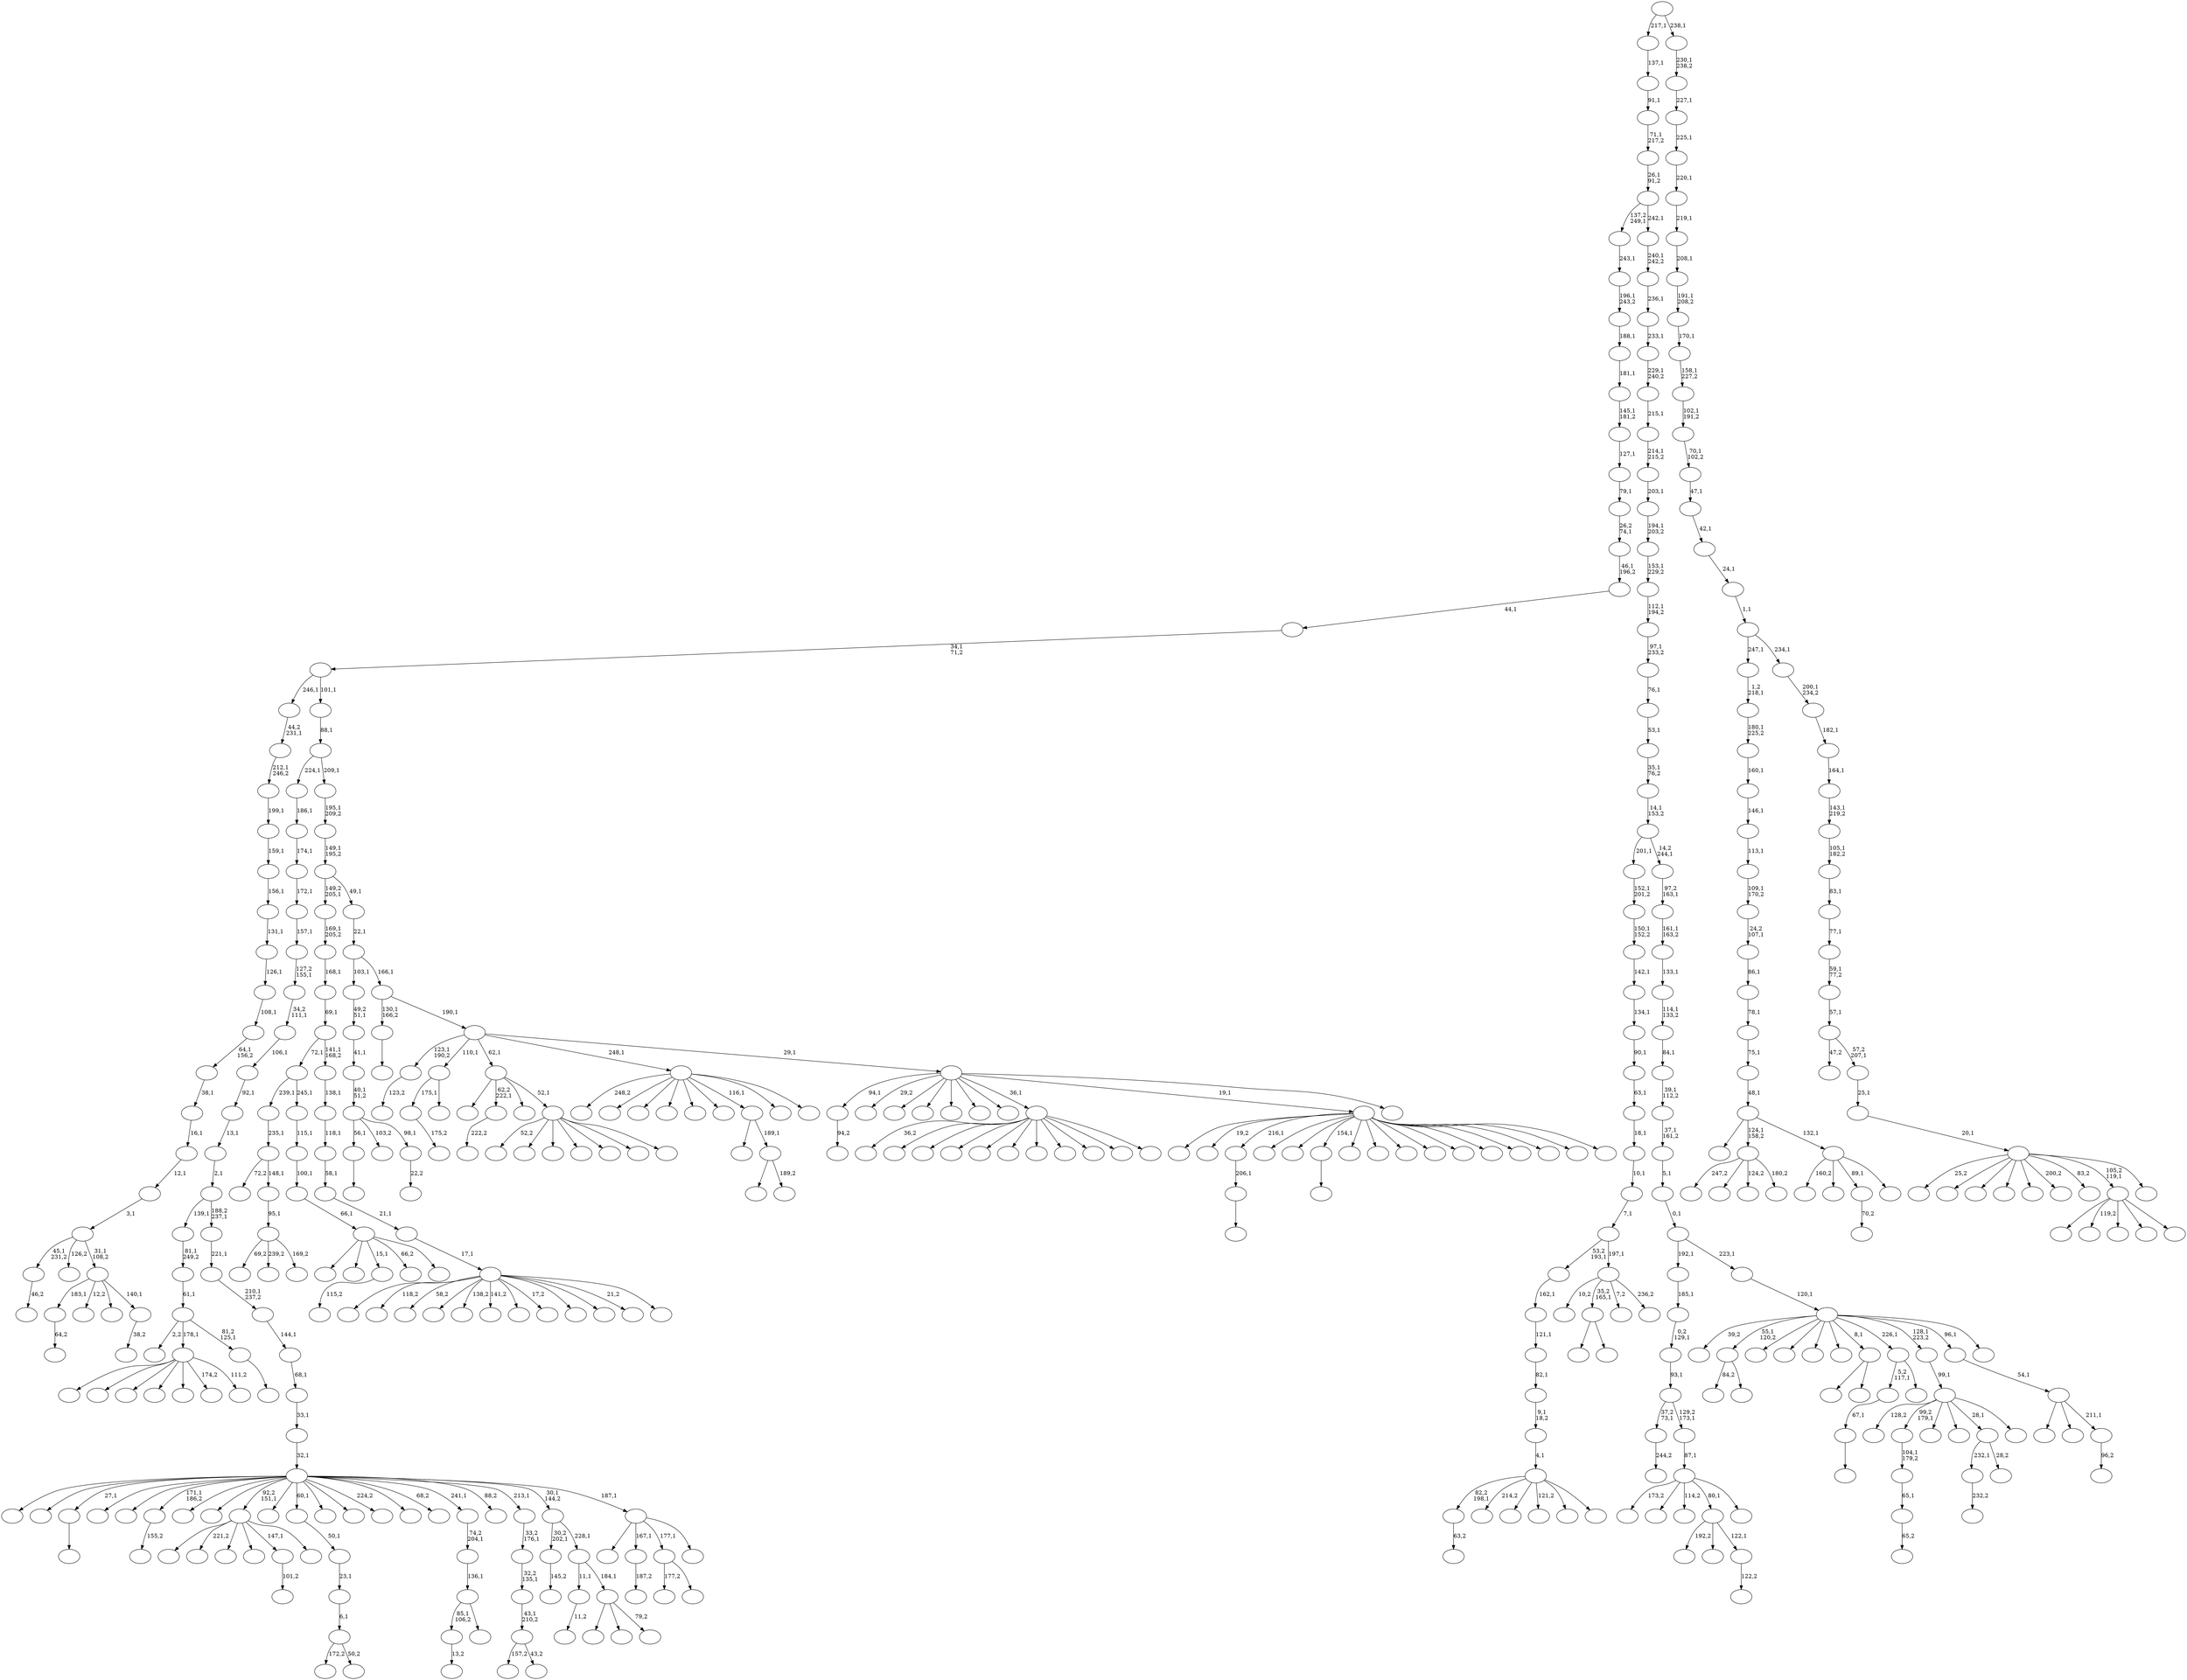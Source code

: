 digraph T {
	450 [label=""]
	449 [label=""]
	448 [label=""]
	447 [label=""]
	446 [label=""]
	445 [label=""]
	444 [label=""]
	443 [label=""]
	442 [label=""]
	441 [label=""]
	440 [label=""]
	439 [label=""]
	438 [label=""]
	437 [label=""]
	436 [label=""]
	435 [label=""]
	434 [label=""]
	433 [label=""]
	432 [label=""]
	431 [label=""]
	430 [label=""]
	429 [label=""]
	428 [label=""]
	427 [label=""]
	426 [label=""]
	425 [label=""]
	424 [label=""]
	423 [label=""]
	422 [label=""]
	421 [label=""]
	420 [label=""]
	419 [label=""]
	418 [label=""]
	417 [label=""]
	416 [label=""]
	415 [label=""]
	414 [label=""]
	413 [label=""]
	412 [label=""]
	411 [label=""]
	410 [label=""]
	409 [label=""]
	408 [label=""]
	407 [label=""]
	406 [label=""]
	405 [label=""]
	404 [label=""]
	403 [label=""]
	402 [label=""]
	401 [label=""]
	400 [label=""]
	399 [label=""]
	398 [label=""]
	397 [label=""]
	396 [label=""]
	395 [label=""]
	394 [label=""]
	393 [label=""]
	392 [label=""]
	391 [label=""]
	390 [label=""]
	389 [label=""]
	388 [label=""]
	387 [label=""]
	386 [label=""]
	385 [label=""]
	384 [label=""]
	383 [label=""]
	382 [label=""]
	381 [label=""]
	380 [label=""]
	379 [label=""]
	378 [label=""]
	377 [label=""]
	376 [label=""]
	375 [label=""]
	374 [label=""]
	373 [label=""]
	372 [label=""]
	371 [label=""]
	370 [label=""]
	369 [label=""]
	368 [label=""]
	367 [label=""]
	366 [label=""]
	365 [label=""]
	364 [label=""]
	363 [label=""]
	362 [label=""]
	361 [label=""]
	360 [label=""]
	359 [label=""]
	358 [label=""]
	357 [label=""]
	356 [label=""]
	355 [label=""]
	354 [label=""]
	353 [label=""]
	352 [label=""]
	351 [label=""]
	350 [label=""]
	349 [label=""]
	348 [label=""]
	347 [label=""]
	346 [label=""]
	345 [label=""]
	344 [label=""]
	343 [label=""]
	342 [label=""]
	341 [label=""]
	340 [label=""]
	339 [label=""]
	338 [label=""]
	337 [label=""]
	336 [label=""]
	335 [label=""]
	334 [label=""]
	333 [label=""]
	332 [label=""]
	331 [label=""]
	330 [label=""]
	329 [label=""]
	328 [label=""]
	327 [label=""]
	326 [label=""]
	325 [label=""]
	324 [label=""]
	323 [label=""]
	322 [label=""]
	321 [label=""]
	320 [label=""]
	319 [label=""]
	318 [label=""]
	317 [label=""]
	316 [label=""]
	315 [label=""]
	314 [label=""]
	313 [label=""]
	312 [label=""]
	311 [label=""]
	310 [label=""]
	309 [label=""]
	308 [label=""]
	307 [label=""]
	306 [label=""]
	305 [label=""]
	304 [label=""]
	303 [label=""]
	302 [label=""]
	301 [label=""]
	300 [label=""]
	299 [label=""]
	298 [label=""]
	297 [label=""]
	296 [label=""]
	295 [label=""]
	294 [label=""]
	293 [label=""]
	292 [label=""]
	291 [label=""]
	290 [label=""]
	289 [label=""]
	288 [label=""]
	287 [label=""]
	286 [label=""]
	285 [label=""]
	284 [label=""]
	283 [label=""]
	282 [label=""]
	281 [label=""]
	280 [label=""]
	279 [label=""]
	278 [label=""]
	277 [label=""]
	276 [label=""]
	275 [label=""]
	274 [label=""]
	273 [label=""]
	272 [label=""]
	271 [label=""]
	270 [label=""]
	269 [label=""]
	268 [label=""]
	267 [label=""]
	266 [label=""]
	265 [label=""]
	264 [label=""]
	263 [label=""]
	262 [label=""]
	261 [label=""]
	260 [label=""]
	259 [label=""]
	258 [label=""]
	257 [label=""]
	256 [label=""]
	255 [label=""]
	254 [label=""]
	253 [label=""]
	252 [label=""]
	251 [label=""]
	250 [label=""]
	249 [label=""]
	248 [label=""]
	247 [label=""]
	246 [label=""]
	245 [label=""]
	244 [label=""]
	243 [label=""]
	242 [label=""]
	241 [label=""]
	240 [label=""]
	239 [label=""]
	238 [label=""]
	237 [label=""]
	236 [label=""]
	235 [label=""]
	234 [label=""]
	233 [label=""]
	232 [label=""]
	231 [label=""]
	230 [label=""]
	229 [label=""]
	228 [label=""]
	227 [label=""]
	226 [label=""]
	225 [label=""]
	224 [label=""]
	223 [label=""]
	222 [label=""]
	221 [label=""]
	220 [label=""]
	219 [label=""]
	218 [label=""]
	217 [label=""]
	216 [label=""]
	215 [label=""]
	214 [label=""]
	213 [label=""]
	212 [label=""]
	211 [label=""]
	210 [label=""]
	209 [label=""]
	208 [label=""]
	207 [label=""]
	206 [label=""]
	205 [label=""]
	204 [label=""]
	203 [label=""]
	202 [label=""]
	201 [label=""]
	200 [label=""]
	199 [label=""]
	198 [label=""]
	197 [label=""]
	196 [label=""]
	195 [label=""]
	194 [label=""]
	193 [label=""]
	192 [label=""]
	191 [label=""]
	190 [label=""]
	189 [label=""]
	188 [label=""]
	187 [label=""]
	186 [label=""]
	185 [label=""]
	184 [label=""]
	183 [label=""]
	182 [label=""]
	181 [label=""]
	180 [label=""]
	179 [label=""]
	178 [label=""]
	177 [label=""]
	176 [label=""]
	175 [label=""]
	174 [label=""]
	173 [label=""]
	172 [label=""]
	171 [label=""]
	170 [label=""]
	169 [label=""]
	168 [label=""]
	167 [label=""]
	166 [label=""]
	165 [label=""]
	164 [label=""]
	163 [label=""]
	162 [label=""]
	161 [label=""]
	160 [label=""]
	159 [label=""]
	158 [label=""]
	157 [label=""]
	156 [label=""]
	155 [label=""]
	154 [label=""]
	153 [label=""]
	152 [label=""]
	151 [label=""]
	150 [label=""]
	149 [label=""]
	148 [label=""]
	147 [label=""]
	146 [label=""]
	145 [label=""]
	144 [label=""]
	143 [label=""]
	142 [label=""]
	141 [label=""]
	140 [label=""]
	139 [label=""]
	138 [label=""]
	137 [label=""]
	136 [label=""]
	135 [label=""]
	134 [label=""]
	133 [label=""]
	132 [label=""]
	131 [label=""]
	130 [label=""]
	129 [label=""]
	128 [label=""]
	127 [label=""]
	126 [label=""]
	125 [label=""]
	124 [label=""]
	123 [label=""]
	122 [label=""]
	121 [label=""]
	120 [label=""]
	119 [label=""]
	118 [label=""]
	117 [label=""]
	116 [label=""]
	115 [label=""]
	114 [label=""]
	113 [label=""]
	112 [label=""]
	111 [label=""]
	110 [label=""]
	109 [label=""]
	108 [label=""]
	107 [label=""]
	106 [label=""]
	105 [label=""]
	104 [label=""]
	103 [label=""]
	102 [label=""]
	101 [label=""]
	100 [label=""]
	99 [label=""]
	98 [label=""]
	97 [label=""]
	96 [label=""]
	95 [label=""]
	94 [label=""]
	93 [label=""]
	92 [label=""]
	91 [label=""]
	90 [label=""]
	89 [label=""]
	88 [label=""]
	87 [label=""]
	86 [label=""]
	85 [label=""]
	84 [label=""]
	83 [label=""]
	82 [label=""]
	81 [label=""]
	80 [label=""]
	79 [label=""]
	78 [label=""]
	77 [label=""]
	76 [label=""]
	75 [label=""]
	74 [label=""]
	73 [label=""]
	72 [label=""]
	71 [label=""]
	70 [label=""]
	69 [label=""]
	68 [label=""]
	67 [label=""]
	66 [label=""]
	65 [label=""]
	64 [label=""]
	63 [label=""]
	62 [label=""]
	61 [label=""]
	60 [label=""]
	59 [label=""]
	58 [label=""]
	57 [label=""]
	56 [label=""]
	55 [label=""]
	54 [label=""]
	53 [label=""]
	52 [label=""]
	51 [label=""]
	50 [label=""]
	49 [label=""]
	48 [label=""]
	47 [label=""]
	46 [label=""]
	45 [label=""]
	44 [label=""]
	43 [label=""]
	42 [label=""]
	41 [label=""]
	40 [label=""]
	39 [label=""]
	38 [label=""]
	37 [label=""]
	36 [label=""]
	35 [label=""]
	34 [label=""]
	33 [label=""]
	32 [label=""]
	31 [label=""]
	30 [label=""]
	29 [label=""]
	28 [label=""]
	27 [label=""]
	26 [label=""]
	25 [label=""]
	24 [label=""]
	23 [label=""]
	22 [label=""]
	21 [label=""]
	20 [label=""]
	19 [label=""]
	18 [label=""]
	17 [label=""]
	16 [label=""]
	15 [label=""]
	14 [label=""]
	13 [label=""]
	12 [label=""]
	11 [label=""]
	10 [label=""]
	9 [label=""]
	8 [label=""]
	7 [label=""]
	6 [label=""]
	5 [label=""]
	4 [label=""]
	3 [label=""]
	2 [label=""]
	1 [label=""]
	0 [label=""]
	449 -> 450 [label="46,2"]
	445 -> 446 [label="63,2"]
	442 -> 443 [label="187,2"]
	440 -> 441 [label=""]
	425 -> 426 [label="94,2"]
	420 -> 421 [label=""]
	417 -> 418 [label="65,2"]
	416 -> 417 [label="65,1"]
	415 -> 416 [label="104,1\n179,2"]
	412 -> 413 [label="13,2"]
	407 -> 408 [label=""]
	406 -> 407 [label="206,1"]
	397 -> 398 [label="22,2"]
	396 -> 420 [label="56,1"]
	396 -> 401 [label="103,2"]
	396 -> 397 [label="98,1"]
	395 -> 396 [label="40,1\n51,2"]
	394 -> 395 [label="41,1"]
	393 -> 394 [label="49,2\n51,1"]
	385 -> 386 [label=""]
	378 -> 379 [label="222,2"]
	375 -> 392 [label="84,2"]
	375 -> 376 [label=""]
	368 -> 369 [label="244,2"]
	363 -> 364 [label="232,2"]
	357 -> 358 [label="64,2"]
	339 -> 340 [label="70,2"]
	335 -> 336 [label="155,2"]
	320 -> 321 [label="175,2"]
	317 -> 359 [label=""]
	317 -> 318 [label=""]
	311 -> 312 [label="101,2"]
	306 -> 436 [label=""]
	306 -> 381 [label="221,2"]
	306 -> 341 [label=""]
	306 -> 334 [label=""]
	306 -> 311 [label="147,1"]
	306 -> 307 [label=""]
	302 -> 303 [label="115,2"]
	297 -> 298 [label=""]
	295 -> 423 [label="172,2"]
	295 -> 296 [label="50,2"]
	294 -> 295 [label="6,1"]
	293 -> 294 [label="23,1"]
	292 -> 293 [label="50,1"]
	287 -> 288 [label="123,2"]
	285 -> 428 [label="69,2"]
	285 -> 399 [label="239,2"]
	285 -> 286 [label="169,2"]
	284 -> 285 [label="95,1"]
	283 -> 329 [label="72,2"]
	283 -> 284 [label="148,1"]
	282 -> 283 [label="235,1"]
	280 -> 281 [label=""]
	279 -> 280 [label="67,1"]
	277 -> 371 [label=""]
	277 -> 278 [label="189,2"]
	276 -> 433 [label=""]
	276 -> 277 [label="189,1"]
	270 -> 363 [label="232,1"]
	270 -> 271 [label="28,2"]
	260 -> 404 [label="36,2"]
	260 -> 374 [label=""]
	260 -> 331 [label=""]
	260 -> 322 [label=""]
	260 -> 313 [label=""]
	260 -> 304 [label=""]
	260 -> 301 [label=""]
	260 -> 299 [label=""]
	260 -> 289 [label=""]
	260 -> 262 [label=""]
	260 -> 261 [label=""]
	250 -> 320 [label="175,1"]
	250 -> 251 [label=""]
	248 -> 249 [label="145,2"]
	244 -> 332 [label=""]
	244 -> 330 [label=""]
	244 -> 302 [label="15,1"]
	244 -> 269 [label="66,2"]
	244 -> 245 [label=""]
	243 -> 244 [label="66,1"]
	242 -> 243 [label="100,1"]
	241 -> 242 [label="115,1"]
	240 -> 282 [label="239,1"]
	240 -> 241 [label="245,1"]
	238 -> 412 [label="85,1\n106,2"]
	238 -> 239 [label=""]
	237 -> 238 [label="136,1"]
	236 -> 237 [label="74,2\n204,1"]
	233 -> 234 [label="122,2"]
	232 -> 411 [label="192,2"]
	232 -> 373 [label=""]
	232 -> 233 [label="122,1"]
	230 -> 355 [label=""]
	230 -> 231 [label=""]
	226 -> 354 [label="177,2"]
	226 -> 227 [label=""]
	224 -> 445 [label="82,2\n198,1"]
	224 -> 387 [label="214,2"]
	224 -> 353 [label=""]
	224 -> 352 [label="121,2"]
	224 -> 259 [label=""]
	224 -> 225 [label=""]
	223 -> 224 [label="4,1"]
	222 -> 223 [label="9,1\n18,2"]
	221 -> 222 [label="82,1"]
	220 -> 221 [label="121,1"]
	219 -> 220 [label="162,1"]
	217 -> 427 [label=""]
	217 -> 405 [label=""]
	217 -> 391 [label=""]
	217 -> 338 [label=""]
	217 -> 264 [label=""]
	217 -> 229 [label="174,2"]
	217 -> 218 [label="111,2"]
	209 -> 348 [label="247,2"]
	209 -> 266 [label=""]
	209 -> 214 [label="124,2"]
	209 -> 210 [label="180,2"]
	205 -> 206 [label="38,2"]
	204 -> 357 [label="183,1"]
	204 -> 333 [label="12,2"]
	204 -> 253 [label=""]
	204 -> 205 [label="140,1"]
	203 -> 449 [label="45,1\n231,2"]
	203 -> 267 [label="126,2"]
	203 -> 204 [label="31,1\n108,2"]
	202 -> 203 [label="3,1"]
	201 -> 202 [label="12,1"]
	200 -> 201 [label="16,1"]
	199 -> 200 [label="38,1"]
	198 -> 199 [label="64,1\n156,2"]
	197 -> 198 [label="108,1"]
	196 -> 197 [label="126,1"]
	195 -> 196 [label="131,1"]
	194 -> 195 [label="156,1"]
	193 -> 194 [label="159,1"]
	192 -> 193 [label="199,1"]
	191 -> 192 [label="212,1\n246,2"]
	190 -> 191 [label="44,2\n231,1"]
	188 -> 437 [label="173,2"]
	188 -> 347 [label=""]
	188 -> 305 [label="114,2"]
	188 -> 232 [label="80,1"]
	188 -> 189 [label=""]
	187 -> 188 [label="87,1"]
	186 -> 368 [label="37,2\n73,1"]
	186 -> 187 [label="129,2\n173,1"]
	185 -> 186 [label="93,1"]
	184 -> 185 [label="0,2\n129,1"]
	183 -> 184 [label="185,1"]
	181 -> 410 [label="10,2"]
	181 -> 317 [label="35,2\n165,1"]
	181 -> 272 [label="7,2"]
	181 -> 182 [label="236,2"]
	180 -> 219 [label="53,2\n193,1"]
	180 -> 181 [label="197,1"]
	179 -> 180 [label="7,1"]
	178 -> 179 [label="10,1"]
	177 -> 178 [label="18,1"]
	176 -> 177 [label="63,1"]
	175 -> 176 [label="90,1"]
	174 -> 175 [label="134,1"]
	173 -> 174 [label="142,1"]
	172 -> 173 [label="150,1\n152,2"]
	171 -> 172 [label="152,1\n201,2"]
	169 -> 170 [label=""]
	168 -> 372 [label="2,2"]
	168 -> 217 [label="178,1"]
	168 -> 169 [label="81,2\n125,1"]
	167 -> 168 [label="61,1"]
	166 -> 167 [label="81,1\n249,2"]
	164 -> 165 [label="11,2"]
	161 -> 431 [label=""]
	161 -> 409 [label="19,2"]
	161 -> 406 [label="216,1"]
	161 -> 403 [label=""]
	161 -> 389 [label=""]
	161 -> 385 [label="154,1"]
	161 -> 383 [label=""]
	161 -> 380 [label=""]
	161 -> 362 [label=""]
	161 -> 356 [label=""]
	161 -> 350 [label=""]
	161 -> 323 [label=""]
	161 -> 258 [label=""]
	161 -> 235 [label=""]
	161 -> 211 [label=""]
	161 -> 162 [label=""]
	159 -> 308 [label="157,2"]
	159 -> 160 [label="43,2"]
	158 -> 159 [label="43,1\n210,2"]
	157 -> 158 [label="32,2\n135,1"]
	156 -> 157 [label="33,2\n176,1"]
	152 -> 279 [label="5,2\n117,1"]
	152 -> 153 [label=""]
	150 -> 419 [label="128,2"]
	150 -> 415 [label="99,2\n179,1"]
	150 -> 328 [label=""]
	150 -> 309 [label=""]
	150 -> 270 [label="28,1"]
	150 -> 151 [label=""]
	149 -> 150 [label="99,1"]
	147 -> 424 [label=""]
	147 -> 414 [label="118,2"]
	147 -> 367 [label="58,2"]
	147 -> 349 [label=""]
	147 -> 346 [label="138,2"]
	147 -> 344 [label="141,2"]
	147 -> 315 [label=""]
	147 -> 290 [label="17,2"]
	147 -> 274 [label=""]
	147 -> 256 [label=""]
	147 -> 213 [label="21,2"]
	147 -> 148 [label=""]
	146 -> 147 [label="17,1"]
	145 -> 146 [label="21,1"]
	144 -> 145 [label="58,1"]
	143 -> 144 [label="118,1"]
	142 -> 143 [label="138,1"]
	141 -> 240 [label="72,1"]
	141 -> 142 [label="141,1\n168,2"]
	140 -> 141 [label="69,1"]
	139 -> 140 [label="168,1"]
	138 -> 139 [label="169,1\n205,2"]
	136 -> 327 [label=""]
	136 -> 291 [label=""]
	136 -> 137 [label="79,2"]
	135 -> 164 [label="11,1"]
	135 -> 136 [label="184,1"]
	134 -> 248 [label="30,2\n202,1"]
	134 -> 135 [label="228,1"]
	132 -> 390 [label="160,2"]
	132 -> 365 [label=""]
	132 -> 339 [label="89,1"]
	132 -> 133 [label=""]
	131 -> 429 [label=""]
	131 -> 209 [label="124,1\n158,2"]
	131 -> 132 [label="132,1"]
	130 -> 131 [label="48,1"]
	129 -> 130 [label="75,1"]
	128 -> 129 [label="78,1"]
	127 -> 128 [label="86,1"]
	126 -> 127 [label="24,2\n107,1"]
	125 -> 126 [label="109,1\n170,2"]
	124 -> 125 [label="113,1"]
	123 -> 124 [label="146,1"]
	122 -> 123 [label="160,1"]
	121 -> 122 [label="180,1\n225,2"]
	120 -> 121 [label="1,2\n218,1"]
	118 -> 439 [label="52,2"]
	118 -> 435 [label=""]
	118 -> 246 [label=""]
	118 -> 228 [label=""]
	118 -> 216 [label=""]
	118 -> 215 [label=""]
	118 -> 119 [label=""]
	117 -> 422 [label=""]
	117 -> 378 [label="62,2\n222,1"]
	117 -> 342 [label=""]
	117 -> 118 [label="52,1"]
	115 -> 444 [label=""]
	115 -> 442 [label="167,1"]
	115 -> 226 [label="177,1"]
	115 -> 116 [label=""]
	114 -> 448 [label=""]
	114 -> 447 [label=""]
	114 -> 440 [label="27,1"]
	114 -> 432 [label=""]
	114 -> 382 [label=""]
	114 -> 335 [label="171,1\n186,2"]
	114 -> 326 [label=""]
	114 -> 319 [label=""]
	114 -> 306 [label="92,2\n151,1"]
	114 -> 300 [label=""]
	114 -> 292 [label="60,1"]
	114 -> 268 [label=""]
	114 -> 263 [label=""]
	114 -> 255 [label="224,2"]
	114 -> 254 [label=""]
	114 -> 252 [label="68,2"]
	114 -> 236 [label="241,1"]
	114 -> 163 [label="88,2"]
	114 -> 156 [label="213,1"]
	114 -> 134 [label="30,1\n144,2"]
	114 -> 115 [label="187,1"]
	113 -> 114 [label="32,1"]
	112 -> 113 [label="33,1"]
	111 -> 112 [label="68,1"]
	110 -> 111 [label="144,1"]
	109 -> 110 [label="210,1\n237,2"]
	108 -> 109 [label="221,1"]
	107 -> 166 [label="139,1"]
	107 -> 108 [label="188,2\n237,1"]
	106 -> 107 [label="2,1"]
	105 -> 106 [label="13,1"]
	104 -> 105 [label="92,1"]
	103 -> 104 [label="106,1"]
	102 -> 103 [label="34,2\n111,1"]
	101 -> 102 [label="127,2\n155,1"]
	100 -> 101 [label="157,1"]
	99 -> 100 [label="172,1"]
	98 -> 99 [label="174,1"]
	97 -> 98 [label="186,1"]
	95 -> 96 [label="96,2"]
	94 -> 384 [label=""]
	94 -> 207 [label=""]
	94 -> 95 [label="211,1"]
	93 -> 94 [label="54,1"]
	90 -> 438 [label="248,2"]
	90 -> 434 [label=""]
	90 -> 430 [label=""]
	90 -> 366 [label=""]
	90 -> 351 [label=""]
	90 -> 316 [label=""]
	90 -> 276 [label="116,1"]
	90 -> 265 [label=""]
	90 -> 91 [label=""]
	88 -> 425 [label="94,1"]
	88 -> 388 [label="29,2"]
	88 -> 343 [label=""]
	88 -> 325 [label=""]
	88 -> 314 [label=""]
	88 -> 310 [label=""]
	88 -> 275 [label=""]
	88 -> 260 [label="36,1"]
	88 -> 161 [label="19,1"]
	88 -> 89 [label=""]
	87 -> 287 [label="123,1\n190,2"]
	87 -> 250 [label="110,1"]
	87 -> 117 [label="62,1"]
	87 -> 90 [label="248,1"]
	87 -> 88 [label="29,1"]
	86 -> 297 [label="130,1\n166,2"]
	86 -> 87 [label="190,1"]
	85 -> 393 [label="103,1"]
	85 -> 86 [label="166,1"]
	84 -> 85 [label="22,1"]
	83 -> 138 [label="149,2\n205,1"]
	83 -> 84 [label="49,1"]
	82 -> 83 [label="149,1\n195,2"]
	81 -> 82 [label="195,1\n209,2"]
	80 -> 97 [label="224,1"]
	80 -> 81 [label="209,1"]
	79 -> 80 [label="88,1"]
	78 -> 190 [label="246,1"]
	78 -> 79 [label="101,1"]
	77 -> 78 [label="34,1\n71,2"]
	76 -> 77 [label="44,1"]
	75 -> 76 [label="46,1\n196,2"]
	74 -> 75 [label="26,2\n74,1"]
	73 -> 74 [label="79,1"]
	72 -> 73 [label="127,1"]
	71 -> 72 [label="145,1\n181,2"]
	70 -> 71 [label="181,1"]
	69 -> 70 [label="188,1"]
	68 -> 69 [label="196,1\n243,2"]
	67 -> 68 [label="243,1"]
	65 -> 377 [label=""]
	65 -> 324 [label="119,2"]
	65 -> 273 [label=""]
	65 -> 154 [label=""]
	65 -> 66 [label=""]
	63 -> 400 [label="39,2"]
	63 -> 375 [label="55,1\n120,2"]
	63 -> 370 [label=""]
	63 -> 337 [label=""]
	63 -> 257 [label=""]
	63 -> 247 [label=""]
	63 -> 230 [label="8,1"]
	63 -> 152 [label="226,1"]
	63 -> 149 [label="128,1\n223,2"]
	63 -> 93 [label="96,1"]
	63 -> 64 [label=""]
	62 -> 63 [label="120,1"]
	61 -> 183 [label="192,1"]
	61 -> 62 [label="223,1"]
	60 -> 61 [label="0,1"]
	59 -> 60 [label="5,1"]
	58 -> 59 [label="37,1\n161,2"]
	57 -> 58 [label="39,1\n112,2"]
	56 -> 57 [label="84,1"]
	55 -> 56 [label="114,1\n133,2"]
	54 -> 55 [label="133,1"]
	53 -> 54 [label="161,1\n163,2"]
	52 -> 53 [label="97,2\n163,1"]
	51 -> 171 [label="201,1"]
	51 -> 52 [label="14,2\n244,1"]
	50 -> 51 [label="14,1\n153,2"]
	49 -> 50 [label="35,1\n76,2"]
	48 -> 49 [label="53,1"]
	47 -> 48 [label="76,1"]
	46 -> 47 [label="97,1\n233,2"]
	45 -> 46 [label="112,1\n194,2"]
	44 -> 45 [label="153,1\n229,2"]
	43 -> 44 [label="194,1\n203,2"]
	42 -> 43 [label="203,1"]
	41 -> 42 [label="214,1\n215,2"]
	40 -> 41 [label="215,1"]
	39 -> 40 [label="229,1\n240,2"]
	38 -> 39 [label="233,1"]
	37 -> 38 [label="236,1"]
	36 -> 37 [label="240,1\n242,2"]
	35 -> 67 [label="137,2\n249,1"]
	35 -> 36 [label="242,1"]
	34 -> 35 [label="26,1\n91,2"]
	33 -> 34 [label="71,1\n217,2"]
	32 -> 33 [label="91,1"]
	31 -> 32 [label="137,1"]
	29 -> 402 [label="25,2"]
	29 -> 361 [label=""]
	29 -> 360 [label=""]
	29 -> 345 [label=""]
	29 -> 208 [label=""]
	29 -> 155 [label="200,2"]
	29 -> 92 [label="83,2"]
	29 -> 65 [label="105,2\n119,1"]
	29 -> 30 [label=""]
	28 -> 29 [label="20,1"]
	27 -> 28 [label="25,1"]
	26 -> 212 [label="47,2"]
	26 -> 27 [label="57,2\n207,1"]
	25 -> 26 [label="57,1"]
	24 -> 25 [label="59,1\n77,2"]
	23 -> 24 [label="77,1"]
	22 -> 23 [label="83,1"]
	21 -> 22 [label="105,1\n182,2"]
	20 -> 21 [label="143,1\n219,2"]
	19 -> 20 [label="164,1"]
	18 -> 19 [label="182,1"]
	17 -> 18 [label="200,1\n234,2"]
	16 -> 120 [label="247,1"]
	16 -> 17 [label="234,1"]
	15 -> 16 [label="1,1"]
	14 -> 15 [label="24,1"]
	13 -> 14 [label="42,1"]
	12 -> 13 [label="47,1"]
	11 -> 12 [label="70,1\n102,2"]
	10 -> 11 [label="102,1\n191,2"]
	9 -> 10 [label="158,1\n227,2"]
	8 -> 9 [label="170,1"]
	7 -> 8 [label="191,1\n208,2"]
	6 -> 7 [label="208,1"]
	5 -> 6 [label="219,1"]
	4 -> 5 [label="220,1"]
	3 -> 4 [label="225,1"]
	2 -> 3 [label="227,1"]
	1 -> 2 [label="230,1\n238,2"]
	0 -> 31 [label="217,1"]
	0 -> 1 [label="238,1"]
}

